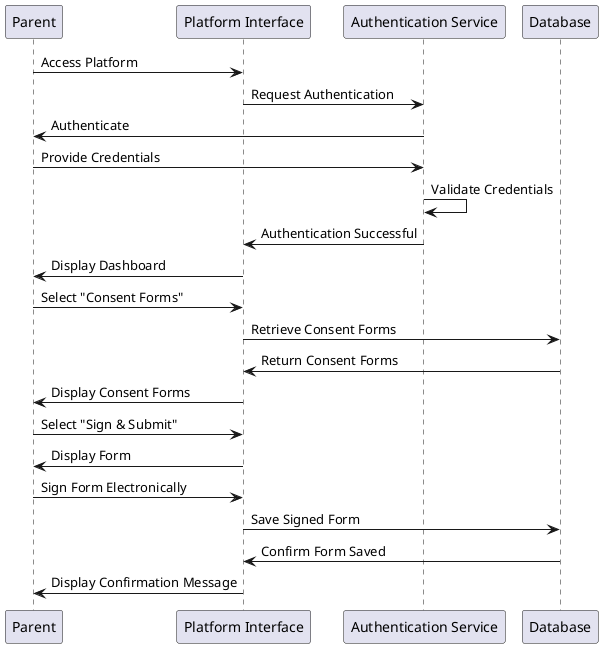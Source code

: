 @startuml
participant Parent as parent
participant "Platform Interface" as platform
participant "Authentication Service" as auth
participant "Database" as db

parent -> platform : Access Platform
platform -> auth : Request Authentication
auth -> parent : Authenticate
parent -> auth : Provide Credentials
auth -> auth : Validate Credentials
auth -> platform : Authentication Successful

platform -> parent : Display Dashboard

parent -> platform : Select "Consent Forms"
platform -> db : Retrieve Consent Forms
db -> platform : Return Consent Forms
platform -> parent : Display Consent Forms

parent -> platform : Select "Sign & Submit"
platform -> parent : Display Form

parent -> platform : Sign Form Electronically
platform -> db : Save Signed Form
db -> platform : Confirm Form Saved

platform -> parent : Display Confirmation Message

@enduml